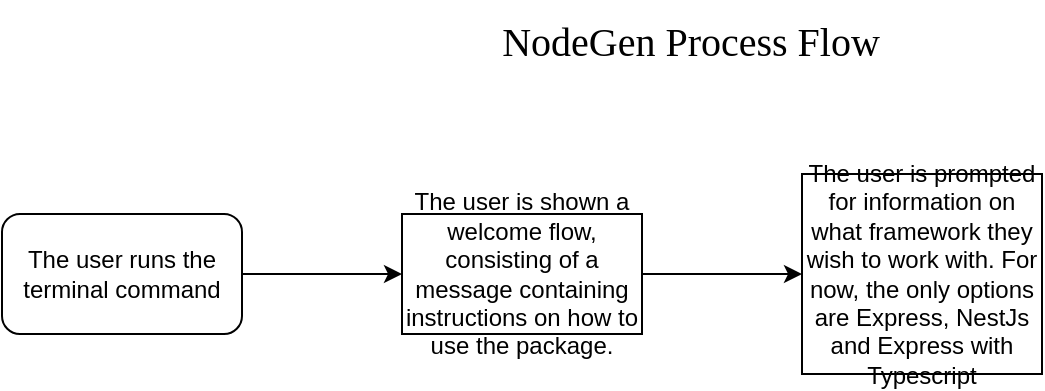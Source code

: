 <mxfile version="24.4.10" type="github">
  <diagram id="C5RBs43oDa-KdzZeNtuy" name="Page-1">
    <mxGraphModel dx="880" dy="418" grid="1" gridSize="10" guides="1" tooltips="1" connect="1" arrows="1" fold="1" page="1" pageScale="1" pageWidth="827" pageHeight="1169" math="0" shadow="0">
      <root>
        <mxCell id="WIyWlLk6GJQsqaUBKTNV-0" />
        <mxCell id="WIyWlLk6GJQsqaUBKTNV-1" parent="WIyWlLk6GJQsqaUBKTNV-0" />
        <mxCell id="IoEKvDDi0kx3sT1BVKP_-0" value="NodeGen Process Flow" style="text;html=1;align=center;verticalAlign=middle;resizable=0;points=[];autosize=1;strokeColor=none;fillColor=none;fontSize=20;fontFamily=Lucida Console;" vertex="1" parent="WIyWlLk6GJQsqaUBKTNV-1">
          <mxGeometry x="309" y="33" width="210" height="40" as="geometry" />
        </mxCell>
        <mxCell id="IoEKvDDi0kx3sT1BVKP_-3" value="" style="edgeStyle=orthogonalEdgeStyle;rounded=0;orthogonalLoop=1;jettySize=auto;html=1;" edge="1" parent="WIyWlLk6GJQsqaUBKTNV-1" source="IoEKvDDi0kx3sT1BVKP_-1">
          <mxGeometry relative="1" as="geometry">
            <mxPoint x="270" y="170" as="targetPoint" />
          </mxGeometry>
        </mxCell>
        <mxCell id="IoEKvDDi0kx3sT1BVKP_-1" value="The user runs the terminal command" style="rounded=1;whiteSpace=wrap;html=1;" vertex="1" parent="WIyWlLk6GJQsqaUBKTNV-1">
          <mxGeometry x="70" y="140" width="120" height="60" as="geometry" />
        </mxCell>
        <mxCell id="IoEKvDDi0kx3sT1BVKP_-6" value="" style="edgeStyle=orthogonalEdgeStyle;rounded=0;orthogonalLoop=1;jettySize=auto;html=1;" edge="1" parent="WIyWlLk6GJQsqaUBKTNV-1" source="IoEKvDDi0kx3sT1BVKP_-4" target="IoEKvDDi0kx3sT1BVKP_-5">
          <mxGeometry relative="1" as="geometry" />
        </mxCell>
        <mxCell id="IoEKvDDi0kx3sT1BVKP_-4" value="The user is shown a welcome flow, consisting of a message containing instructions on how to use the package." style="rounded=0;whiteSpace=wrap;html=1;" vertex="1" parent="WIyWlLk6GJQsqaUBKTNV-1">
          <mxGeometry x="270" y="140" width="120" height="60" as="geometry" />
        </mxCell>
        <mxCell id="IoEKvDDi0kx3sT1BVKP_-5" value="The user is prompted for information on what framework they wish to work with. For now, the only options are Express, NestJs and Express with Typescript" style="whiteSpace=wrap;html=1;rounded=0;" vertex="1" parent="WIyWlLk6GJQsqaUBKTNV-1">
          <mxGeometry x="470" y="120" width="120" height="100" as="geometry" />
        </mxCell>
      </root>
    </mxGraphModel>
  </diagram>
</mxfile>
